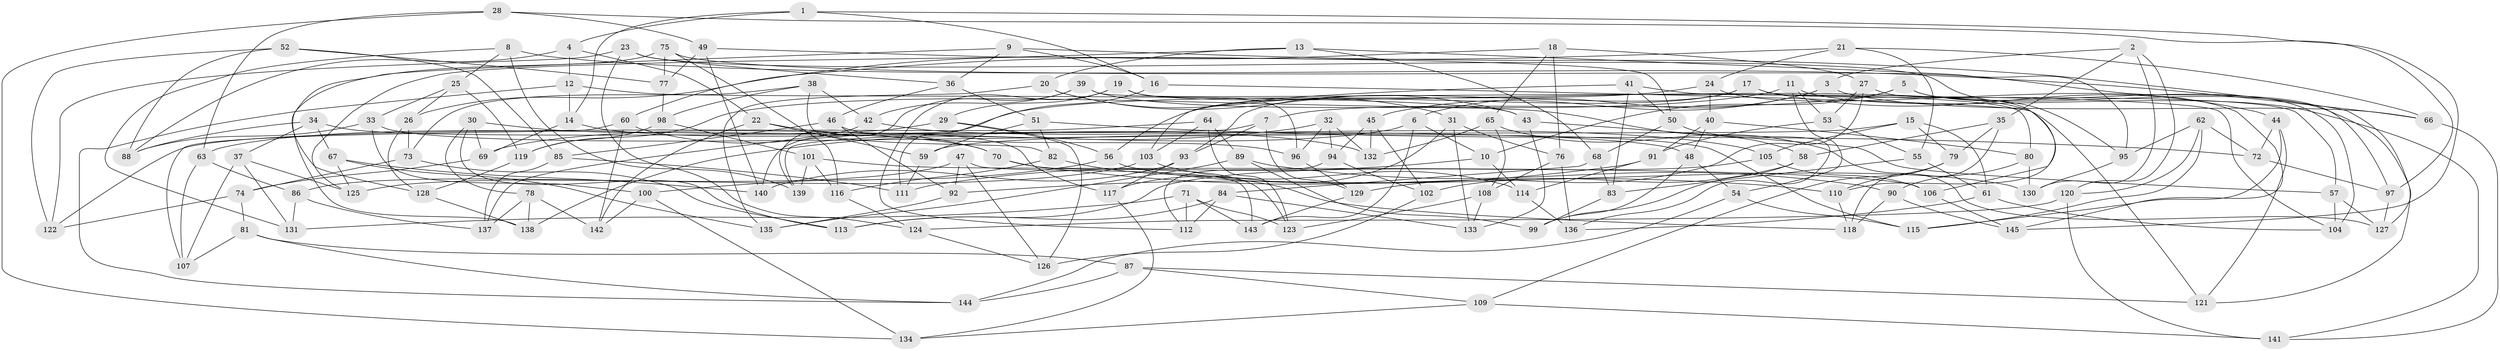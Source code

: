 // coarse degree distribution, {5: 0.06315789473684211, 6: 0.4631578947368421, 4: 0.47368421052631576}
// Generated by graph-tools (version 1.1) at 2025/42/03/06/25 10:42:24]
// undirected, 145 vertices, 290 edges
graph export_dot {
graph [start="1"]
  node [color=gray90,style=filled];
  1;
  2;
  3;
  4;
  5;
  6;
  7;
  8;
  9;
  10;
  11;
  12;
  13;
  14;
  15;
  16;
  17;
  18;
  19;
  20;
  21;
  22;
  23;
  24;
  25;
  26;
  27;
  28;
  29;
  30;
  31;
  32;
  33;
  34;
  35;
  36;
  37;
  38;
  39;
  40;
  41;
  42;
  43;
  44;
  45;
  46;
  47;
  48;
  49;
  50;
  51;
  52;
  53;
  54;
  55;
  56;
  57;
  58;
  59;
  60;
  61;
  62;
  63;
  64;
  65;
  66;
  67;
  68;
  69;
  70;
  71;
  72;
  73;
  74;
  75;
  76;
  77;
  78;
  79;
  80;
  81;
  82;
  83;
  84;
  85;
  86;
  87;
  88;
  89;
  90;
  91;
  92;
  93;
  94;
  95;
  96;
  97;
  98;
  99;
  100;
  101;
  102;
  103;
  104;
  105;
  106;
  107;
  108;
  109;
  110;
  111;
  112;
  113;
  114;
  115;
  116;
  117;
  118;
  119;
  120;
  121;
  122;
  123;
  124;
  125;
  126;
  127;
  128;
  129;
  130;
  131;
  132;
  133;
  134;
  135;
  136;
  137;
  138;
  139;
  140;
  141;
  142;
  143;
  144;
  145;
  1 -- 4;
  1 -- 14;
  1 -- 145;
  1 -- 16;
  2 -- 120;
  2 -- 130;
  2 -- 3;
  2 -- 35;
  3 -- 66;
  3 -- 45;
  3 -- 6;
  4 -- 22;
  4 -- 88;
  4 -- 12;
  5 -- 121;
  5 -- 10;
  5 -- 104;
  5 -- 7;
  6 -- 143;
  6 -- 69;
  6 -- 10;
  7 -- 139;
  7 -- 93;
  7 -- 129;
  8 -- 25;
  8 -- 131;
  8 -- 139;
  8 -- 66;
  9 -- 127;
  9 -- 16;
  9 -- 138;
  9 -- 36;
  10 -- 111;
  10 -- 114;
  11 -- 119;
  11 -- 141;
  11 -- 54;
  11 -- 53;
  12 -- 43;
  12 -- 14;
  12 -- 144;
  13 -- 20;
  13 -- 95;
  13 -- 68;
  13 -- 125;
  14 -- 69;
  14 -- 132;
  15 -- 105;
  15 -- 59;
  15 -- 79;
  15 -- 61;
  16 -- 106;
  16 -- 111;
  17 -- 56;
  17 -- 57;
  17 -- 93;
  17 -- 44;
  18 -- 60;
  18 -- 76;
  18 -- 65;
  18 -- 27;
  19 -- 121;
  19 -- 96;
  19 -- 29;
  19 -- 112;
  20 -- 31;
  20 -- 135;
  20 -- 43;
  21 -- 55;
  21 -- 66;
  21 -- 26;
  21 -- 24;
  22 -- 117;
  22 -- 142;
  22 -- 59;
  23 -- 122;
  23 -- 124;
  23 -- 95;
  23 -- 36;
  24 -- 40;
  24 -- 145;
  24 -- 140;
  25 -- 26;
  25 -- 119;
  25 -- 33;
  26 -- 128;
  26 -- 73;
  27 -- 129;
  27 -- 53;
  27 -- 110;
  28 -- 49;
  28 -- 134;
  28 -- 97;
  28 -- 63;
  29 -- 63;
  29 -- 126;
  29 -- 56;
  30 -- 70;
  30 -- 69;
  30 -- 78;
  30 -- 113;
  31 -- 133;
  31 -- 76;
  31 -- 117;
  32 -- 96;
  32 -- 138;
  32 -- 132;
  32 -- 94;
  33 -- 88;
  33 -- 100;
  33 -- 115;
  34 -- 48;
  34 -- 88;
  34 -- 37;
  34 -- 67;
  35 -- 118;
  35 -- 58;
  35 -- 79;
  36 -- 46;
  36 -- 51;
  37 -- 131;
  37 -- 125;
  37 -- 107;
  38 -- 42;
  38 -- 73;
  38 -- 82;
  38 -- 98;
  39 -- 139;
  39 -- 80;
  39 -- 42;
  39 -- 58;
  40 -- 48;
  40 -- 91;
  40 -- 80;
  41 -- 103;
  41 -- 104;
  41 -- 50;
  41 -- 83;
  42 -- 105;
  42 -- 137;
  43 -- 57;
  43 -- 133;
  44 -- 115;
  44 -- 121;
  44 -- 72;
  45 -- 132;
  45 -- 94;
  45 -- 102;
  46 -- 96;
  46 -- 92;
  46 -- 85;
  47 -- 143;
  47 -- 92;
  47 -- 86;
  47 -- 126;
  48 -- 99;
  48 -- 54;
  49 -- 77;
  49 -- 140;
  49 -- 50;
  50 -- 136;
  50 -- 68;
  51 -- 72;
  51 -- 82;
  51 -- 59;
  52 -- 77;
  52 -- 88;
  52 -- 85;
  52 -- 122;
  53 -- 91;
  53 -- 55;
  54 -- 115;
  54 -- 144;
  55 -- 83;
  55 -- 61;
  56 -- 100;
  56 -- 130;
  57 -- 127;
  57 -- 104;
  58 -- 99;
  58 -- 102;
  59 -- 111;
  60 -- 107;
  60 -- 70;
  60 -- 142;
  61 -- 104;
  61 -- 136;
  62 -- 115;
  62 -- 72;
  62 -- 120;
  62 -- 95;
  63 -- 86;
  63 -- 107;
  64 -- 89;
  64 -- 122;
  64 -- 103;
  64 -- 123;
  65 -- 108;
  65 -- 127;
  65 -- 132;
  66 -- 141;
  67 -- 140;
  67 -- 135;
  67 -- 125;
  68 -- 84;
  68 -- 83;
  69 -- 74;
  70 -- 123;
  70 -- 110;
  71 -- 123;
  71 -- 112;
  71 -- 131;
  71 -- 143;
  72 -- 97;
  73 -- 113;
  73 -- 74;
  74 -- 122;
  74 -- 81;
  75 -- 97;
  75 -- 77;
  75 -- 128;
  75 -- 116;
  76 -- 136;
  76 -- 108;
  77 -- 98;
  78 -- 142;
  78 -- 137;
  78 -- 138;
  79 -- 109;
  79 -- 110;
  80 -- 130;
  80 -- 90;
  81 -- 144;
  81 -- 87;
  81 -- 107;
  82 -- 116;
  82 -- 118;
  83 -- 99;
  84 -- 133;
  84 -- 113;
  84 -- 112;
  85 -- 111;
  85 -- 137;
  86 -- 137;
  86 -- 131;
  87 -- 144;
  87 -- 109;
  87 -- 121;
  89 -- 99;
  89 -- 135;
  89 -- 90;
  90 -- 145;
  90 -- 118;
  91 -- 92;
  91 -- 114;
  92 -- 135;
  93 -- 117;
  93 -- 140;
  94 -- 112;
  94 -- 102;
  95 -- 130;
  96 -- 129;
  97 -- 127;
  98 -- 119;
  98 -- 101;
  100 -- 134;
  100 -- 142;
  101 -- 116;
  101 -- 106;
  101 -- 139;
  102 -- 126;
  103 -- 125;
  103 -- 114;
  105 -- 106;
  105 -- 113;
  106 -- 145;
  108 -- 123;
  108 -- 133;
  109 -- 134;
  109 -- 141;
  110 -- 118;
  114 -- 136;
  116 -- 124;
  117 -- 134;
  119 -- 128;
  120 -- 124;
  120 -- 141;
  124 -- 126;
  128 -- 138;
  129 -- 143;
}

